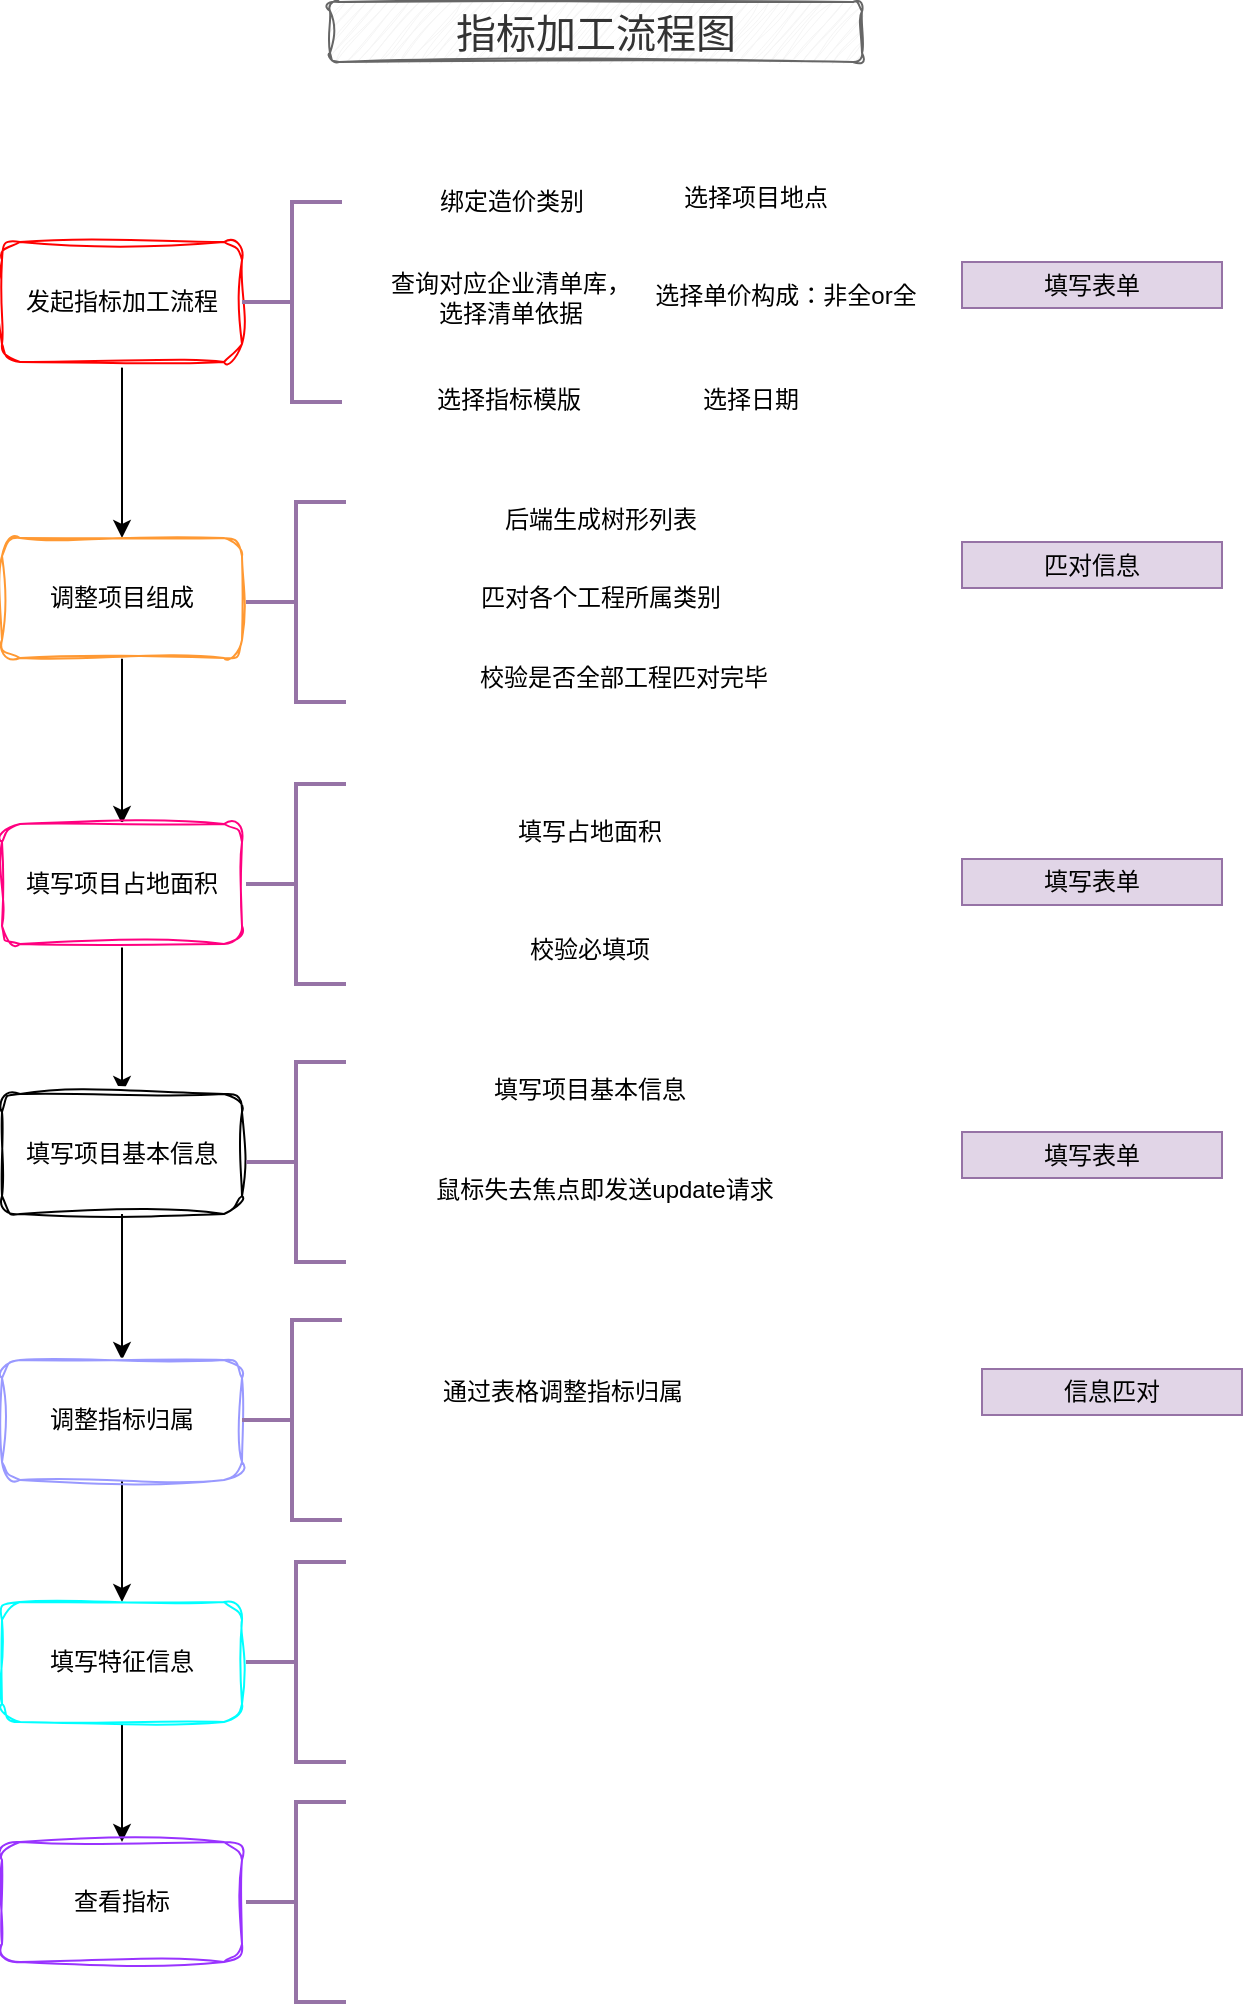<mxfile version="21.6.1" type="github">
  <diagram name="第 1 页" id="PYZtmiYzRfJrxJ9XXe3V">
    <mxGraphModel dx="1154" dy="796" grid="1" gridSize="10" guides="1" tooltips="1" connect="1" arrows="1" fold="1" page="1" pageScale="1" pageWidth="827" pageHeight="1169" math="0" shadow="0">
      <root>
        <mxCell id="0" />
        <mxCell id="1" parent="0" />
        <mxCell id="eztFIdGAr2qNL9vbDgbI-3" style="edgeStyle=orthogonalEdgeStyle;rounded=0;orthogonalLoop=1;jettySize=auto;html=1;" edge="1" parent="1" source="CSStCupQpvHum1PfYjaq-1" target="eztFIdGAr2qNL9vbDgbI-1">
          <mxGeometry relative="1" as="geometry" />
        </mxCell>
        <mxCell id="CSStCupQpvHum1PfYjaq-1" value="发起指标加工流程" style="rounded=1;whiteSpace=wrap;html=1;sketch=1;curveFitting=1;jiggle=2;strokeColor=#FF0000;" parent="1" vertex="1">
          <mxGeometry x="120" y="140" width="120" height="60" as="geometry" />
        </mxCell>
        <mxCell id="eztFIdGAr2qNL9vbDgbI-20" style="edgeStyle=orthogonalEdgeStyle;rounded=0;orthogonalLoop=1;jettySize=auto;html=1;entryX=0.5;entryY=0;entryDx=0;entryDy=0;" edge="1" parent="1" source="eztFIdGAr2qNL9vbDgbI-1" target="eztFIdGAr2qNL9vbDgbI-19">
          <mxGeometry relative="1" as="geometry" />
        </mxCell>
        <mxCell id="eztFIdGAr2qNL9vbDgbI-1" value="调整项目组成" style="rounded=1;whiteSpace=wrap;html=1;sketch=1;curveFitting=1;jiggle=2;strokeColor=#FF9933;" vertex="1" parent="1">
          <mxGeometry x="120" y="288" width="120" height="60" as="geometry" />
        </mxCell>
        <mxCell id="eztFIdGAr2qNL9vbDgbI-2" value="指标加工流程图" style="rounded=1;whiteSpace=wrap;html=1;fillColor=#f5f5f5;fontColor=#333333;strokeColor=#666666;sketch=1;curveFitting=1;jiggle=2;fontSize=20;" vertex="1" parent="1">
          <mxGeometry x="284" y="20" width="266" height="30" as="geometry" />
        </mxCell>
        <mxCell id="eztFIdGAr2qNL9vbDgbI-5" value="" style="strokeWidth=2;html=1;shape=mxgraph.flowchart.annotation_2;align=left;labelPosition=right;pointerEvents=1;fillColor=#e1d5e7;strokeColor=#9673a6;" vertex="1" parent="1">
          <mxGeometry x="240" y="120" width="50" height="100" as="geometry" />
        </mxCell>
        <mxCell id="eztFIdGAr2qNL9vbDgbI-7" value="绑定造价类别" style="text;html=1;strokeColor=none;fillColor=none;align=center;verticalAlign=middle;whiteSpace=wrap;rounded=0;" vertex="1" parent="1">
          <mxGeometry x="304.5" y="100" width="140" height="40" as="geometry" />
        </mxCell>
        <mxCell id="eztFIdGAr2qNL9vbDgbI-8" value="选择项目地点" style="text;html=1;strokeColor=none;fillColor=none;align=center;verticalAlign=middle;whiteSpace=wrap;rounded=0;" vertex="1" parent="1">
          <mxGeometry x="452" y="105" width="90" height="25" as="geometry" />
        </mxCell>
        <mxCell id="eztFIdGAr2qNL9vbDgbI-9" value="查询对应企业清单库，选择清单依据" style="text;html=1;strokeColor=none;fillColor=none;align=center;verticalAlign=middle;whiteSpace=wrap;rounded=0;" vertex="1" parent="1">
          <mxGeometry x="312" y="153" width="125" height="30" as="geometry" />
        </mxCell>
        <mxCell id="eztFIdGAr2qNL9vbDgbI-10" value="选择单价构成：非全or全" style="text;html=1;strokeColor=none;fillColor=none;align=center;verticalAlign=middle;whiteSpace=wrap;rounded=0;" vertex="1" parent="1">
          <mxGeometry x="437" y="152" width="150" height="30" as="geometry" />
        </mxCell>
        <mxCell id="eztFIdGAr2qNL9vbDgbI-11" value="选择指标模版" style="text;html=1;strokeColor=none;fillColor=none;align=center;verticalAlign=middle;whiteSpace=wrap;rounded=0;" vertex="1" parent="1">
          <mxGeometry x="311" y="204" width="125" height="30" as="geometry" />
        </mxCell>
        <mxCell id="eztFIdGAr2qNL9vbDgbI-12" value="选择日期" style="text;html=1;strokeColor=none;fillColor=none;align=center;verticalAlign=middle;whiteSpace=wrap;rounded=0;" vertex="1" parent="1">
          <mxGeometry x="432" y="204" width="125" height="30" as="geometry" />
        </mxCell>
        <mxCell id="eztFIdGAr2qNL9vbDgbI-13" value="" style="strokeWidth=2;html=1;shape=mxgraph.flowchart.annotation_2;align=left;labelPosition=right;pointerEvents=1;fillColor=#e1d5e7;strokeColor=#9673a6;" vertex="1" parent="1">
          <mxGeometry x="242" y="270" width="50" height="100" as="geometry" />
        </mxCell>
        <mxCell id="eztFIdGAr2qNL9vbDgbI-14" value="后端生成树形列表" style="text;html=1;strokeColor=none;fillColor=none;align=center;verticalAlign=middle;whiteSpace=wrap;rounded=0;" vertex="1" parent="1">
          <mxGeometry x="357" y="264" width="125" height="30" as="geometry" />
        </mxCell>
        <mxCell id="eztFIdGAr2qNL9vbDgbI-16" value="匹对各个工程所属类别" style="text;html=1;strokeColor=none;fillColor=none;align=center;verticalAlign=middle;whiteSpace=wrap;rounded=0;" vertex="1" parent="1">
          <mxGeometry x="357" y="303" width="125" height="30" as="geometry" />
        </mxCell>
        <mxCell id="eztFIdGAr2qNL9vbDgbI-17" value="填写表单" style="rounded=0;whiteSpace=wrap;html=1;fillColor=#e1d5e7;strokeColor=#9673a6;" vertex="1" parent="1">
          <mxGeometry x="600" y="150" width="130" height="23" as="geometry" />
        </mxCell>
        <mxCell id="eztFIdGAr2qNL9vbDgbI-18" value="校验是否全部工程匹对完毕" style="text;html=1;strokeColor=none;fillColor=none;align=center;verticalAlign=middle;whiteSpace=wrap;rounded=0;" vertex="1" parent="1">
          <mxGeometry x="350" y="344" width="161.5" height="28" as="geometry" />
        </mxCell>
        <mxCell id="eztFIdGAr2qNL9vbDgbI-24" style="edgeStyle=orthogonalEdgeStyle;rounded=0;orthogonalLoop=1;jettySize=auto;html=1;" edge="1" parent="1" source="eztFIdGAr2qNL9vbDgbI-19" target="eztFIdGAr2qNL9vbDgbI-23">
          <mxGeometry relative="1" as="geometry" />
        </mxCell>
        <mxCell id="eztFIdGAr2qNL9vbDgbI-19" value="填写项目占地面积" style="rounded=1;whiteSpace=wrap;html=1;sketch=1;curveFitting=1;jiggle=2;gradientColor=none;strokeColor=#FF0080;" vertex="1" parent="1">
          <mxGeometry x="120" y="431" width="120" height="60" as="geometry" />
        </mxCell>
        <mxCell id="eztFIdGAr2qNL9vbDgbI-21" value="填写表单" style="rounded=0;whiteSpace=wrap;html=1;fillColor=#e1d5e7;strokeColor=#9673a6;" vertex="1" parent="1">
          <mxGeometry x="600" y="448.5" width="130" height="23" as="geometry" />
        </mxCell>
        <mxCell id="eztFIdGAr2qNL9vbDgbI-22" value="匹对信息" style="rounded=0;whiteSpace=wrap;html=1;fillColor=#e1d5e7;strokeColor=#9673a6;" vertex="1" parent="1">
          <mxGeometry x="600" y="290" width="130" height="23" as="geometry" />
        </mxCell>
        <mxCell id="eztFIdGAr2qNL9vbDgbI-23" value="填写项目基本信息" style="rounded=1;whiteSpace=wrap;html=1;sketch=1;curveFitting=1;jiggle=2;" vertex="1" parent="1">
          <mxGeometry x="120" y="566" width="120" height="60" as="geometry" />
        </mxCell>
        <mxCell id="eztFIdGAr2qNL9vbDgbI-25" style="edgeStyle=orthogonalEdgeStyle;rounded=0;orthogonalLoop=1;jettySize=auto;html=1;exitX=0.5;exitY=1;exitDx=0;exitDy=0;entryX=0.5;entryY=0;entryDx=0;entryDy=0;" edge="1" parent="1" source="eztFIdGAr2qNL9vbDgbI-23" target="eztFIdGAr2qNL9vbDgbI-26">
          <mxGeometry relative="1" as="geometry">
            <mxPoint x="179.5" y="640" as="sourcePoint" />
            <mxPoint x="180" y="710" as="targetPoint" />
          </mxGeometry>
        </mxCell>
        <mxCell id="eztFIdGAr2qNL9vbDgbI-28" style="edgeStyle=orthogonalEdgeStyle;rounded=0;orthogonalLoop=1;jettySize=auto;html=1;entryX=0.5;entryY=0;entryDx=0;entryDy=0;" edge="1" parent="1" source="eztFIdGAr2qNL9vbDgbI-26" target="eztFIdGAr2qNL9vbDgbI-27">
          <mxGeometry relative="1" as="geometry" />
        </mxCell>
        <mxCell id="eztFIdGAr2qNL9vbDgbI-26" value="调整指标归属" style="rounded=1;whiteSpace=wrap;html=1;sketch=1;curveFitting=1;jiggle=2;strokeColor=#9999FF;" vertex="1" parent="1">
          <mxGeometry x="120" y="699" width="120" height="60" as="geometry" />
        </mxCell>
        <mxCell id="eztFIdGAr2qNL9vbDgbI-31" style="edgeStyle=orthogonalEdgeStyle;rounded=0;orthogonalLoop=1;jettySize=auto;html=1;entryX=0.5;entryY=0;entryDx=0;entryDy=0;" edge="1" parent="1" source="eztFIdGAr2qNL9vbDgbI-27" target="eztFIdGAr2qNL9vbDgbI-30">
          <mxGeometry relative="1" as="geometry" />
        </mxCell>
        <mxCell id="eztFIdGAr2qNL9vbDgbI-27" value="填写特征信息" style="rounded=1;whiteSpace=wrap;html=1;sketch=1;curveFitting=1;jiggle=2;strokeColor=#00FFFF;" vertex="1" parent="1">
          <mxGeometry x="120" y="820" width="120" height="60" as="geometry" />
        </mxCell>
        <mxCell id="eztFIdGAr2qNL9vbDgbI-30" value="查看指标" style="rounded=1;whiteSpace=wrap;html=1;sketch=1;curveFitting=1;jiggle=2;strokeColor=#9933FF;" vertex="1" parent="1">
          <mxGeometry x="120" y="940" width="120" height="60" as="geometry" />
        </mxCell>
        <mxCell id="eztFIdGAr2qNL9vbDgbI-32" value="" style="strokeWidth=2;html=1;shape=mxgraph.flowchart.annotation_2;align=left;labelPosition=right;pointerEvents=1;fillColor=#e1d5e7;strokeColor=#9673a6;" vertex="1" parent="1">
          <mxGeometry x="242" y="411" width="50" height="100" as="geometry" />
        </mxCell>
        <mxCell id="eztFIdGAr2qNL9vbDgbI-33" value="" style="strokeWidth=2;html=1;shape=mxgraph.flowchart.annotation_2;align=left;labelPosition=right;pointerEvents=1;fillColor=#e1d5e7;strokeColor=#9673a6;" vertex="1" parent="1">
          <mxGeometry x="242" y="550" width="50" height="100" as="geometry" />
        </mxCell>
        <mxCell id="eztFIdGAr2qNL9vbDgbI-34" value="" style="strokeWidth=2;html=1;shape=mxgraph.flowchart.annotation_2;align=left;labelPosition=right;pointerEvents=1;fillColor=#e1d5e7;strokeColor=#9673a6;" vertex="1" parent="1">
          <mxGeometry x="240" y="679" width="50" height="100" as="geometry" />
        </mxCell>
        <mxCell id="eztFIdGAr2qNL9vbDgbI-35" value="" style="strokeWidth=2;html=1;shape=mxgraph.flowchart.annotation_2;align=left;labelPosition=right;pointerEvents=1;fillColor=#e1d5e7;strokeColor=#9673a6;" vertex="1" parent="1">
          <mxGeometry x="242" y="800" width="50" height="100" as="geometry" />
        </mxCell>
        <mxCell id="eztFIdGAr2qNL9vbDgbI-36" value="" style="strokeWidth=2;html=1;shape=mxgraph.flowchart.annotation_2;align=left;labelPosition=right;pointerEvents=1;fillColor=#e1d5e7;strokeColor=#9673a6;" vertex="1" parent="1">
          <mxGeometry x="242" y="920" width="50" height="100" as="geometry" />
        </mxCell>
        <mxCell id="eztFIdGAr2qNL9vbDgbI-37" value="填写占地面积" style="text;html=1;strokeColor=none;fillColor=none;align=center;verticalAlign=middle;whiteSpace=wrap;rounded=0;" vertex="1" parent="1">
          <mxGeometry x="333" y="420.5" width="161.5" height="28" as="geometry" />
        </mxCell>
        <mxCell id="eztFIdGAr2qNL9vbDgbI-39" value="校验必填项" style="text;html=1;strokeColor=none;fillColor=none;align=center;verticalAlign=middle;whiteSpace=wrap;rounded=0;" vertex="1" parent="1">
          <mxGeometry x="333" y="480" width="161.5" height="28" as="geometry" />
        </mxCell>
        <mxCell id="eztFIdGAr2qNL9vbDgbI-40" value="填写表单" style="rounded=0;whiteSpace=wrap;html=1;fillColor=#e1d5e7;strokeColor=#9673a6;" vertex="1" parent="1">
          <mxGeometry x="600" y="585" width="130" height="23" as="geometry" />
        </mxCell>
        <mxCell id="eztFIdGAr2qNL9vbDgbI-41" value="填写项目基本信息" style="text;html=1;strokeColor=none;fillColor=none;align=center;verticalAlign=middle;whiteSpace=wrap;rounded=0;" vertex="1" parent="1">
          <mxGeometry x="333" y="550" width="161.5" height="28" as="geometry" />
        </mxCell>
        <mxCell id="eztFIdGAr2qNL9vbDgbI-42" value="鼠标失去焦点即发送update请求" style="text;html=1;strokeColor=none;fillColor=none;align=center;verticalAlign=middle;whiteSpace=wrap;rounded=0;" vertex="1" parent="1">
          <mxGeometry x="333" y="598" width="177" height="32" as="geometry" />
        </mxCell>
        <mxCell id="eztFIdGAr2qNL9vbDgbI-43" value="通过表格调整指标归属" style="text;html=1;strokeColor=none;fillColor=none;align=center;verticalAlign=middle;whiteSpace=wrap;rounded=0;" vertex="1" parent="1">
          <mxGeometry x="312" y="699" width="177" height="32" as="geometry" />
        </mxCell>
        <mxCell id="eztFIdGAr2qNL9vbDgbI-44" value="信息匹对" style="rounded=0;whiteSpace=wrap;html=1;fillColor=#e1d5e7;strokeColor=#9673a6;" vertex="1" parent="1">
          <mxGeometry x="610" y="703.5" width="130" height="23" as="geometry" />
        </mxCell>
      </root>
    </mxGraphModel>
  </diagram>
</mxfile>
